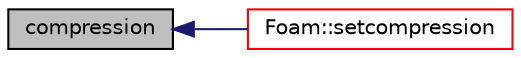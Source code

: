 digraph "compression"
{
  bgcolor="transparent";
  edge [fontname="Helvetica",fontsize="10",labelfontname="Helvetica",labelfontsize="10"];
  node [fontname="Helvetica",fontsize="10",shape=record];
  rankdir="LR";
  Node35060 [label="compression",height=0.2,width=0.4,color="black", fillcolor="grey75", style="filled", fontcolor="black"];
  Node35060 -> Node35061 [dir="back",color="midnightblue",fontsize="10",style="solid",fontname="Helvetica"];
  Node35061 [label="Foam::setcompression",height=0.2,width=0.4,color="red",URL="$a21851.html#ab442b228b1cd9e2d52417ec67db906b2"];
}
